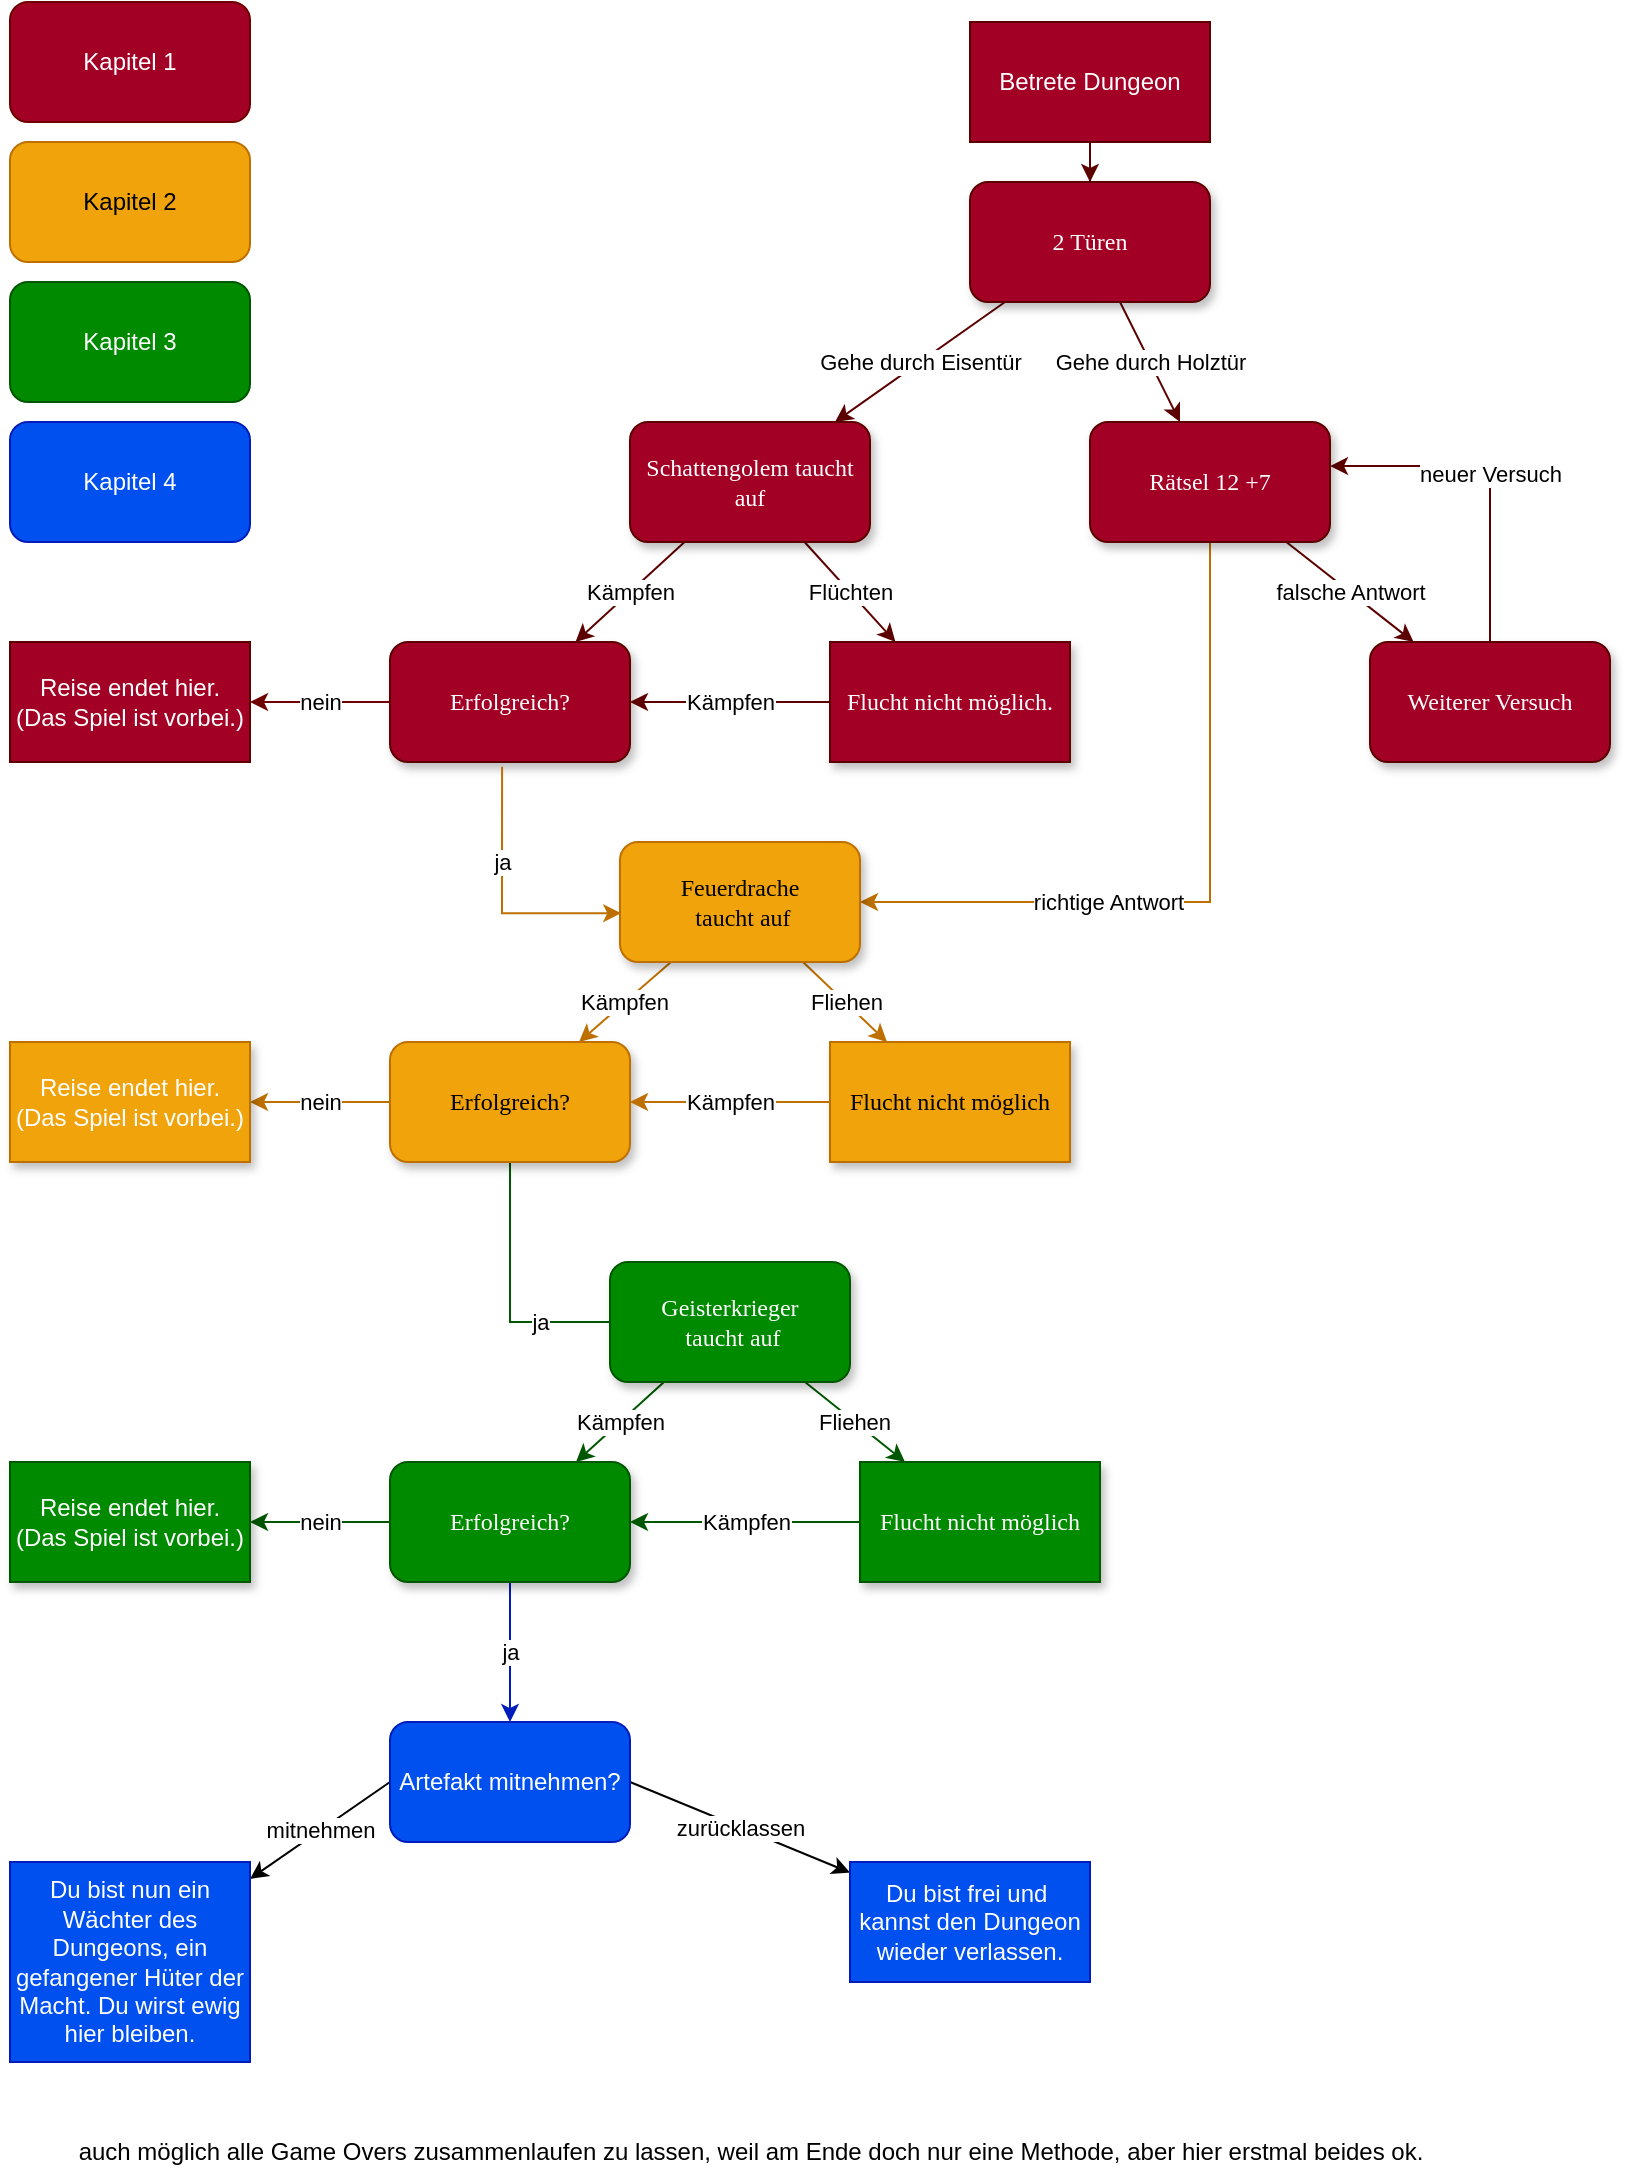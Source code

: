 <mxfile version="24.7.17">
  <diagram name="Page-1" id="10a91c8b-09ff-31b1-d368-03940ed4cc9e">
    <mxGraphModel dx="1434" dy="836" grid="1" gridSize="10" guides="1" tooltips="1" connect="1" arrows="1" fold="1" page="1" pageScale="1" pageWidth="827" pageHeight="1169" background="none" math="0" shadow="0">
      <root>
        <mxCell id="0" />
        <mxCell id="1" parent="0" />
        <mxCell id="obUwnjwZVq08qqj2lqzl-15" value="Gehe durch Eisentür" style="rounded=0;orthogonalLoop=1;jettySize=auto;html=1;fillColor=#a20025;strokeColor=#5C0000;" parent="1" source="62893188c0fa7362-1" target="obUwnjwZVq08qqj2lqzl-14" edge="1">
          <mxGeometry relative="1" as="geometry" />
        </mxCell>
        <mxCell id="obUwnjwZVq08qqj2lqzl-17" value="Gehe durch Holztür" style="rounded=0;orthogonalLoop=1;jettySize=auto;html=1;fillColor=#a20025;strokeColor=#5C0000;" parent="1" source="62893188c0fa7362-1" target="obUwnjwZVq08qqj2lqzl-16" edge="1">
          <mxGeometry relative="1" as="geometry" />
        </mxCell>
        <mxCell id="62893188c0fa7362-1" value="2 Türen" style="whiteSpace=wrap;html=1;rounded=1;shadow=1;labelBackgroundColor=none;strokeWidth=1;fontFamily=Verdana;fontSize=12;align=center;fillColor=#a20025;fontColor=#ffffff;strokeColor=#5C0000;" parent="1" vertex="1">
          <mxGeometry x="500" y="110" width="120" height="60" as="geometry" />
        </mxCell>
        <mxCell id="obUwnjwZVq08qqj2lqzl-1" value="Kapitel 2" style="rounded=1;whiteSpace=wrap;html=1;fillColor=#f0a30a;fontColor=#000000;strokeColor=#BD7000;" parent="1" vertex="1">
          <mxGeometry x="20" y="90" width="120" height="60" as="geometry" />
        </mxCell>
        <mxCell id="obUwnjwZVq08qqj2lqzl-2" value="Kapitel 1" style="rounded=1;whiteSpace=wrap;html=1;fillColor=#a20025;fontColor=#ffffff;strokeColor=#6F0000;" parent="1" vertex="1">
          <mxGeometry x="20" y="20" width="120" height="60" as="geometry" />
        </mxCell>
        <mxCell id="obUwnjwZVq08qqj2lqzl-3" value="Kapitel 3" style="rounded=1;whiteSpace=wrap;html=1;fillColor=#008a00;fontColor=#ffffff;strokeColor=#005700;" parent="1" vertex="1">
          <mxGeometry x="20" y="160" width="120" height="60" as="geometry" />
        </mxCell>
        <mxCell id="obUwnjwZVq08qqj2lqzl-4" value="Kapitel 4" style="rounded=1;whiteSpace=wrap;html=1;fillColor=#0050ef;fontColor=#ffffff;strokeColor=#001DBC;" parent="1" vertex="1">
          <mxGeometry x="20" y="230" width="120" height="60" as="geometry" />
        </mxCell>
        <mxCell id="obUwnjwZVq08qqj2lqzl-11" value="" style="edgeStyle=orthogonalEdgeStyle;rounded=0;orthogonalLoop=1;jettySize=auto;html=1;fillColor=#a20025;strokeColor=#5C0000;" parent="1" source="obUwnjwZVq08qqj2lqzl-10" target="62893188c0fa7362-1" edge="1">
          <mxGeometry relative="1" as="geometry" />
        </mxCell>
        <mxCell id="obUwnjwZVq08qqj2lqzl-10" value="Betrete Dungeon" style="rounded=0;whiteSpace=wrap;html=1;fillColor=#a20025;fontColor=#ffffff;strokeColor=#5C0000;" parent="1" vertex="1">
          <mxGeometry x="500" y="30" width="120" height="60" as="geometry" />
        </mxCell>
        <mxCell id="obUwnjwZVq08qqj2lqzl-19" value="Kämpfen" style="rounded=0;orthogonalLoop=1;jettySize=auto;html=1;fillColor=#a20025;strokeColor=#5C0000;" parent="1" source="obUwnjwZVq08qqj2lqzl-14" target="obUwnjwZVq08qqj2lqzl-18" edge="1">
          <mxGeometry relative="1" as="geometry" />
        </mxCell>
        <mxCell id="obUwnjwZVq08qqj2lqzl-21" value="Flüchten" style="rounded=0;orthogonalLoop=1;jettySize=auto;html=1;fillColor=#a20025;strokeColor=#5C0000;" parent="1" source="obUwnjwZVq08qqj2lqzl-14" target="obUwnjwZVq08qqj2lqzl-20" edge="1">
          <mxGeometry relative="1" as="geometry" />
        </mxCell>
        <mxCell id="obUwnjwZVq08qqj2lqzl-14" value="Schattengolem taucht auf" style="whiteSpace=wrap;html=1;fontFamily=Verdana;rounded=1;shadow=1;labelBackgroundColor=none;strokeWidth=1;fillColor=#a20025;fontColor=#ffffff;strokeColor=#5C0000;" parent="1" vertex="1">
          <mxGeometry x="330" y="230" width="120" height="60" as="geometry" />
        </mxCell>
        <mxCell id="obUwnjwZVq08qqj2lqzl-34" value="falsche Antwort" style="rounded=0;orthogonalLoop=1;jettySize=auto;html=1;fillColor=#a20025;strokeColor=#5C0000;" parent="1" source="obUwnjwZVq08qqj2lqzl-16" target="obUwnjwZVq08qqj2lqzl-33" edge="1">
          <mxGeometry relative="1" as="geometry" />
        </mxCell>
        <mxCell id="obUwnjwZVq08qqj2lqzl-36" value="richtige Antwort" style="rounded=0;orthogonalLoop=1;jettySize=auto;html=1;fillColor=#f0a30a;strokeColor=#BD7000;entryX=1;entryY=0.5;entryDx=0;entryDy=0;edgeStyle=orthogonalEdgeStyle;" parent="1" source="obUwnjwZVq08qqj2lqzl-16" target="obUwnjwZVq08qqj2lqzl-39" edge="1">
          <mxGeometry x="0.303" relative="1" as="geometry">
            <mxPoint x="662.727" y="340" as="targetPoint" />
            <Array as="points">
              <mxPoint x="620" y="470" />
            </Array>
            <mxPoint as="offset" />
          </mxGeometry>
        </mxCell>
        <mxCell id="obUwnjwZVq08qqj2lqzl-38" value="neuer Versuch" style="edgeStyle=orthogonalEdgeStyle;rounded=0;orthogonalLoop=1;jettySize=auto;html=1;exitX=0.5;exitY=0;exitDx=0;exitDy=0;entryX=1;entryY=0.367;entryDx=0;entryDy=0;entryPerimeter=0;fillColor=#a20025;strokeColor=#5C0000;" parent="1" source="obUwnjwZVq08qqj2lqzl-33" target="obUwnjwZVq08qqj2lqzl-16" edge="1">
          <mxGeometry relative="1" as="geometry">
            <mxPoint x="910" y="290" as="targetPoint" />
          </mxGeometry>
        </mxCell>
        <mxCell id="obUwnjwZVq08qqj2lqzl-16" value="Rätsel 12 +7" style="whiteSpace=wrap;html=1;fontFamily=Verdana;rounded=1;shadow=1;labelBackgroundColor=none;strokeWidth=1;fillColor=#a20025;fontColor=#ffffff;strokeColor=#5C0000;" parent="1" vertex="1">
          <mxGeometry x="560" y="230" width="120" height="60" as="geometry" />
        </mxCell>
        <mxCell id="obUwnjwZVq08qqj2lqzl-18" value="Erfolgreich?" style="whiteSpace=wrap;html=1;fontFamily=Verdana;rounded=1;shadow=1;labelBackgroundColor=none;strokeWidth=1;fillColor=#a20025;fontColor=#ffffff;strokeColor=#5C0000;" parent="1" vertex="1">
          <mxGeometry x="210" y="340" width="120" height="60" as="geometry" />
        </mxCell>
        <mxCell id="obUwnjwZVq08qqj2lqzl-22" value="Kämpfen" style="edgeStyle=orthogonalEdgeStyle;rounded=0;orthogonalLoop=1;jettySize=auto;html=1;fillColor=#a20025;strokeColor=#5C0000;" parent="1" source="obUwnjwZVq08qqj2lqzl-20" target="obUwnjwZVq08qqj2lqzl-18" edge="1">
          <mxGeometry relative="1" as="geometry" />
        </mxCell>
        <mxCell id="obUwnjwZVq08qqj2lqzl-20" value="Flucht nicht möglich." style="whiteSpace=wrap;html=1;fontFamily=Verdana;rounded=1;shadow=1;labelBackgroundColor=none;strokeWidth=1;fillColor=#a20025;fontColor=#ffffff;strokeColor=#5C0000;arcSize=0;" parent="1" vertex="1">
          <mxGeometry x="430" y="340" width="120" height="60" as="geometry" />
        </mxCell>
        <mxCell id="obUwnjwZVq08qqj2lqzl-31" value="Reise endet hier. (Das Spiel ist vorbei.)" style="rounded=0;whiteSpace=wrap;html=1;fillColor=#a20025;fontColor=#ffffff;strokeColor=#5C0000;" parent="1" vertex="1">
          <mxGeometry x="20" y="340" width="120" height="60" as="geometry" />
        </mxCell>
        <mxCell id="obUwnjwZVq08qqj2lqzl-32" value="nein" style="endArrow=classic;html=1;rounded=0;exitX=0;exitY=0.5;exitDx=0;exitDy=0;entryX=1;entryY=0.5;entryDx=0;entryDy=0;fillColor=#a20025;strokeColor=#6F0000;" parent="1" source="obUwnjwZVq08qqj2lqzl-18" target="obUwnjwZVq08qqj2lqzl-31" edge="1">
          <mxGeometry width="50" height="50" relative="1" as="geometry">
            <mxPoint x="120" y="400" as="sourcePoint" />
            <mxPoint x="170" y="350" as="targetPoint" />
          </mxGeometry>
        </mxCell>
        <mxCell id="obUwnjwZVq08qqj2lqzl-33" value="Weiterer Versuch" style="whiteSpace=wrap;html=1;fontFamily=Verdana;rounded=1;shadow=1;labelBackgroundColor=none;strokeWidth=1;fillColor=#a20025;fontColor=#ffffff;strokeColor=#5C0000;" parent="1" vertex="1">
          <mxGeometry x="700" y="340" width="120" height="60" as="geometry" />
        </mxCell>
        <mxCell id="obUwnjwZVq08qqj2lqzl-48" value="Kämpfen" style="rounded=0;orthogonalLoop=1;jettySize=auto;html=1;fillColor=#f0a30a;strokeColor=#BD7000;" parent="1" source="obUwnjwZVq08qqj2lqzl-39" target="obUwnjwZVq08qqj2lqzl-47" edge="1">
          <mxGeometry relative="1" as="geometry" />
        </mxCell>
        <mxCell id="obUwnjwZVq08qqj2lqzl-50" value="Fliehen" style="rounded=0;orthogonalLoop=1;jettySize=auto;html=1;fillColor=#f0a30a;strokeColor=#BD7000;" parent="1" source="obUwnjwZVq08qqj2lqzl-39" target="obUwnjwZVq08qqj2lqzl-49" edge="1">
          <mxGeometry relative="1" as="geometry" />
        </mxCell>
        <mxCell id="obUwnjwZVq08qqj2lqzl-39" value="Feuerdrache&lt;br&gt;&amp;nbsp;taucht auf" style="whiteSpace=wrap;html=1;fontFamily=Verdana;fillColor=#f0a30a;strokeColor=#BD7000;fontColor=#000000;rounded=1;shadow=1;labelBackgroundColor=none;strokeWidth=1;" parent="1" vertex="1">
          <mxGeometry x="325" y="440" width="120" height="60" as="geometry" />
        </mxCell>
        <mxCell id="obUwnjwZVq08qqj2lqzl-54" value="nein" style="edgeStyle=orthogonalEdgeStyle;rounded=0;orthogonalLoop=1;jettySize=auto;html=1;fillColor=#f0a30a;strokeColor=#BD7000;" parent="1" source="obUwnjwZVq08qqj2lqzl-47" target="obUwnjwZVq08qqj2lqzl-53" edge="1">
          <mxGeometry relative="1" as="geometry" />
        </mxCell>
        <mxCell id="obUwnjwZVq08qqj2lqzl-56" value="ja" style="edgeStyle=orthogonalEdgeStyle;rounded=0;orthogonalLoop=1;jettySize=auto;html=1;fillColor=#008a00;strokeColor=#005700;entryX=0.25;entryY=0;entryDx=0;entryDy=0;" parent="1" source="obUwnjwZVq08qqj2lqzl-47" target="obUwnjwZVq08qqj2lqzl-59" edge="1">
          <mxGeometry relative="1" as="geometry">
            <mxPoint x="230" y="650" as="targetPoint" />
            <Array as="points">
              <mxPoint x="270" y="680" />
              <mxPoint x="350" y="680" />
            </Array>
          </mxGeometry>
        </mxCell>
        <mxCell id="obUwnjwZVq08qqj2lqzl-47" value="Erfolgreich?" style="whiteSpace=wrap;html=1;fontFamily=Verdana;fillColor=#f0a30a;strokeColor=#BD7000;fontColor=#000000;rounded=1;shadow=1;labelBackgroundColor=none;strokeWidth=1;" parent="1" vertex="1">
          <mxGeometry x="210" y="540" width="120" height="60" as="geometry" />
        </mxCell>
        <mxCell id="obUwnjwZVq08qqj2lqzl-49" value="Flucht nicht möglich" style="whiteSpace=wrap;html=1;fontFamily=Verdana;fillColor=#f0a30a;strokeColor=#BD7000;fontColor=#000000;rounded=1;shadow=1;labelBackgroundColor=none;strokeWidth=1;arcSize=0;" parent="1" vertex="1">
          <mxGeometry x="430" y="540" width="120" height="60" as="geometry" />
        </mxCell>
        <mxCell id="obUwnjwZVq08qqj2lqzl-52" value="Kämpfen" style="endArrow=classic;html=1;rounded=0;entryX=1;entryY=0.5;entryDx=0;entryDy=0;exitX=0;exitY=0.5;exitDx=0;exitDy=0;fillColor=#f0a30a;strokeColor=#BD7000;" parent="1" source="obUwnjwZVq08qqj2lqzl-49" target="obUwnjwZVq08qqj2lqzl-47" edge="1">
          <mxGeometry width="50" height="50" relative="1" as="geometry">
            <mxPoint x="260" y="310" as="sourcePoint" />
            <mxPoint x="310" y="260" as="targetPoint" />
          </mxGeometry>
        </mxCell>
        <mxCell id="obUwnjwZVq08qqj2lqzl-53" value="&lt;span style=&quot;color: rgb(255, 255, 255); font-family: Helvetica;&quot;&gt;Reise endet hier. (Das Spiel ist vorbei.)&lt;/span&gt;" style="rounded=1;whiteSpace=wrap;html=1;fontFamily=Verdana;fillColor=#f0a30a;strokeColor=#BD7000;fontColor=#000000;shadow=1;labelBackgroundColor=none;strokeWidth=1;arcSize=0;" parent="1" vertex="1">
          <mxGeometry x="20" y="540" width="120" height="60" as="geometry" />
        </mxCell>
        <mxCell id="obUwnjwZVq08qqj2lqzl-57" value="Kämpfen" style="rounded=0;orthogonalLoop=1;jettySize=auto;html=1;fillColor=#008a00;strokeColor=#005700;" parent="1" source="obUwnjwZVq08qqj2lqzl-59" target="obUwnjwZVq08qqj2lqzl-61" edge="1">
          <mxGeometry relative="1" as="geometry" />
        </mxCell>
        <mxCell id="obUwnjwZVq08qqj2lqzl-58" value="Fliehen" style="rounded=0;orthogonalLoop=1;jettySize=auto;html=1;fillColor=#008a00;strokeColor=#005700;" parent="1" source="obUwnjwZVq08qqj2lqzl-59" target="obUwnjwZVq08qqj2lqzl-62" edge="1">
          <mxGeometry relative="1" as="geometry" />
        </mxCell>
        <mxCell id="obUwnjwZVq08qqj2lqzl-59" value="Geisterkrieger&lt;br&gt;&amp;nbsp;taucht auf" style="whiteSpace=wrap;html=1;fontFamily=Verdana;fillColor=#008a00;strokeColor=#005700;fontColor=#ffffff;rounded=1;shadow=1;labelBackgroundColor=none;strokeWidth=1;" parent="1" vertex="1">
          <mxGeometry x="320" y="650" width="120" height="60" as="geometry" />
        </mxCell>
        <mxCell id="obUwnjwZVq08qqj2lqzl-60" value="ja" style="edgeStyle=orthogonalEdgeStyle;rounded=0;orthogonalLoop=1;jettySize=auto;html=1;fillColor=#0050ef;strokeColor=#001DBC;" parent="1" source="obUwnjwZVq08qqj2lqzl-61" target="obUwnjwZVq08qqj2lqzl-66" edge="1">
          <mxGeometry relative="1" as="geometry">
            <mxPoint x="230" y="890" as="targetPoint" />
          </mxGeometry>
        </mxCell>
        <mxCell id="obUwnjwZVq08qqj2lqzl-61" value="Erfolgreich?" style="whiteSpace=wrap;html=1;fontFamily=Verdana;fillColor=#008a00;strokeColor=#005700;fontColor=#ffffff;rounded=1;shadow=1;labelBackgroundColor=none;strokeWidth=1;" parent="1" vertex="1">
          <mxGeometry x="210" y="750" width="120" height="60" as="geometry" />
        </mxCell>
        <mxCell id="obUwnjwZVq08qqj2lqzl-62" value="Flucht nicht möglich" style="whiteSpace=wrap;html=1;fontFamily=Verdana;fillColor=#008a00;strokeColor=#005700;fontColor=#ffffff;rounded=1;shadow=1;labelBackgroundColor=none;strokeWidth=1;arcSize=0;" parent="1" vertex="1">
          <mxGeometry x="445" y="750" width="120" height="60" as="geometry" />
        </mxCell>
        <mxCell id="obUwnjwZVq08qqj2lqzl-63" value="Kämpfen" style="endArrow=classic;html=1;rounded=0;entryX=1;entryY=0.5;entryDx=0;entryDy=0;exitX=0;exitY=0.5;exitDx=0;exitDy=0;fillColor=#008a00;strokeColor=#005700;" parent="1" source="obUwnjwZVq08qqj2lqzl-62" target="obUwnjwZVq08qqj2lqzl-61" edge="1">
          <mxGeometry width="50" height="50" relative="1" as="geometry">
            <mxPoint x="260" y="520" as="sourcePoint" />
            <mxPoint x="310" y="470" as="targetPoint" />
          </mxGeometry>
        </mxCell>
        <mxCell id="obUwnjwZVq08qqj2lqzl-64" value="nein" style="edgeStyle=orthogonalEdgeStyle;rounded=0;orthogonalLoop=1;jettySize=auto;html=1;fillColor=#008a00;strokeColor=#005700;exitX=0;exitY=0.5;exitDx=0;exitDy=0;" parent="1" source="obUwnjwZVq08qqj2lqzl-61" target="obUwnjwZVq08qqj2lqzl-65" edge="1">
          <mxGeometry relative="1" as="geometry">
            <mxPoint x="280" y="780" as="sourcePoint" />
          </mxGeometry>
        </mxCell>
        <mxCell id="obUwnjwZVq08qqj2lqzl-65" value="&lt;span style=&quot;color: rgb(255, 255, 255); font-family: Helvetica;&quot;&gt;Reise endet hier. (Das Spiel ist vorbei.)&lt;/span&gt;" style="rounded=1;whiteSpace=wrap;html=1;fontFamily=Verdana;fillColor=#008a00;strokeColor=#005700;fontColor=#ffffff;shadow=1;labelBackgroundColor=none;strokeWidth=1;arcSize=0;" parent="1" vertex="1">
          <mxGeometry x="20" y="750" width="120" height="60" as="geometry" />
        </mxCell>
        <mxCell id="obUwnjwZVq08qqj2lqzl-68" value="zurücklassen" style="rounded=0;orthogonalLoop=1;jettySize=auto;html=1;exitX=1;exitY=0.5;exitDx=0;exitDy=0;" parent="1" source="obUwnjwZVq08qqj2lqzl-66" target="obUwnjwZVq08qqj2lqzl-67" edge="1">
          <mxGeometry relative="1" as="geometry" />
        </mxCell>
        <mxCell id="obUwnjwZVq08qqj2lqzl-70" value="mitnehmen" style="rounded=0;orthogonalLoop=1;jettySize=auto;html=1;exitX=0;exitY=0.5;exitDx=0;exitDy=0;" parent="1" source="obUwnjwZVq08qqj2lqzl-66" target="obUwnjwZVq08qqj2lqzl-69" edge="1">
          <mxGeometry relative="1" as="geometry" />
        </mxCell>
        <mxCell id="obUwnjwZVq08qqj2lqzl-66" value="Artefakt mitnehmen?" style="rounded=1;whiteSpace=wrap;html=1;fillColor=#0050ef;fontColor=#ffffff;strokeColor=#001DBC;" parent="1" vertex="1">
          <mxGeometry x="210" y="880" width="120" height="60" as="geometry" />
        </mxCell>
        <mxCell id="obUwnjwZVq08qqj2lqzl-67" value="Du bist frei und&amp;nbsp; kannst den Dungeon wieder verlassen." style="whiteSpace=wrap;html=1;fillColor=#0050ef;strokeColor=#001DBC;fontColor=#ffffff;rounded=1;arcSize=0;" parent="1" vertex="1">
          <mxGeometry x="440" y="950" width="120" height="60" as="geometry" />
        </mxCell>
        <mxCell id="obUwnjwZVq08qqj2lqzl-69" value="&lt;div&gt;&lt;span style=&quot;background-color: initial;&quot;&gt;Du bist nun ein Wächter des &lt;/span&gt;&lt;span style=&quot;background-color: initial;&quot;&gt;Dungeons, ein gefangener Hüter der Macht. Du wirst ewig hier bleiben.&lt;/span&gt;&lt;br&gt;&lt;/div&gt;" style="whiteSpace=wrap;html=1;fillColor=#0050ef;strokeColor=#001DBC;fontColor=#ffffff;rounded=1;arcSize=0;" parent="1" vertex="1">
          <mxGeometry x="20" y="950" width="120" height="100" as="geometry" />
        </mxCell>
        <mxCell id="4M95I1BllO3-y979_zmx-4" value="ja" style="edgeStyle=orthogonalEdgeStyle;rounded=0;orthogonalLoop=1;jettySize=auto;html=1;fillColor=#f0a30a;strokeColor=#BD7000;exitX=0.467;exitY=1.04;exitDx=0;exitDy=0;exitPerimeter=0;entryX=0.005;entryY=0.593;entryDx=0;entryDy=0;entryPerimeter=0;" edge="1" parent="1" source="obUwnjwZVq08qqj2lqzl-18" target="obUwnjwZVq08qqj2lqzl-39">
          <mxGeometry x="-0.283" relative="1" as="geometry">
            <mxPoint x="250" y="450" as="sourcePoint" />
            <mxPoint x="180" y="450" as="targetPoint" />
            <mxPoint as="offset" />
          </mxGeometry>
        </mxCell>
        <mxCell id="4M95I1BllO3-y979_zmx-5" value="auch möglich alle Game Overs zusammenlaufen zu lassen, weil am Ende doch nur eine Methode, aber hier erstmal beides ok." style="text;html=1;align=center;verticalAlign=middle;resizable=0;points=[];autosize=1;strokeColor=none;fillColor=none;" vertex="1" parent="1">
          <mxGeometry x="40" y="1080" width="700" height="30" as="geometry" />
        </mxCell>
      </root>
    </mxGraphModel>
  </diagram>
</mxfile>
